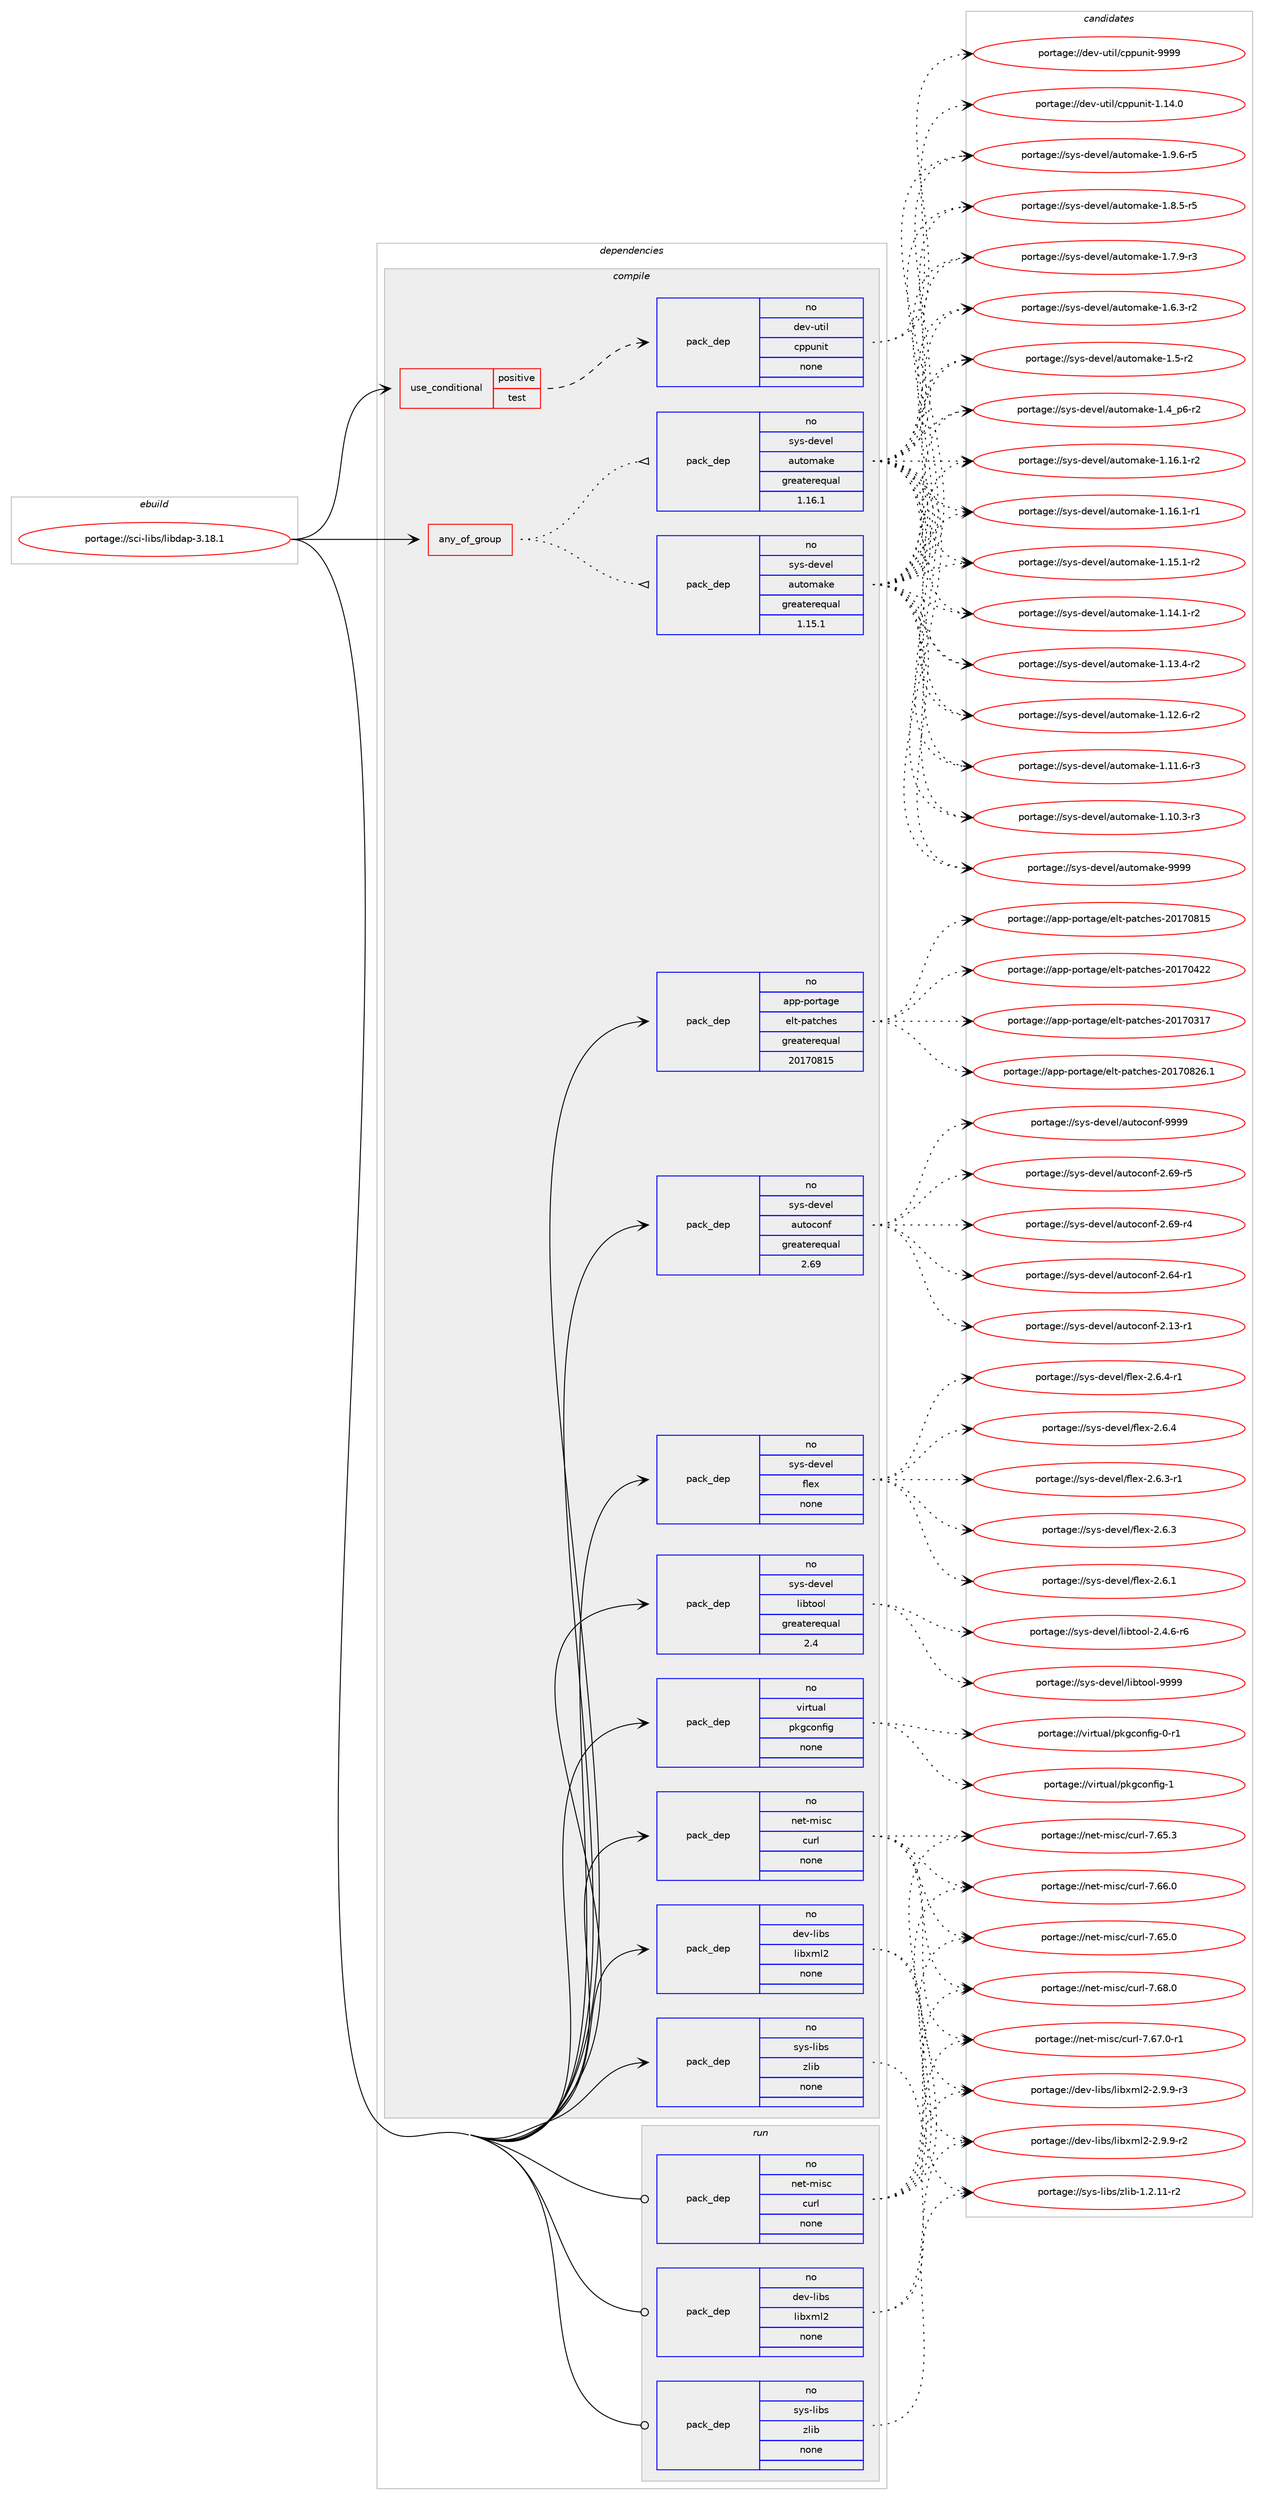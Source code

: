 digraph prolog {

# *************
# Graph options
# *************

newrank=true;
concentrate=true;
compound=true;
graph [rankdir=LR,fontname=Helvetica,fontsize=10,ranksep=1.5];#, ranksep=2.5, nodesep=0.2];
edge  [arrowhead=vee];
node  [fontname=Helvetica,fontsize=10];

# **********
# The ebuild
# **********

subgraph cluster_leftcol {
color=gray;
rank=same;
label=<<i>ebuild</i>>;
id [label="portage://sci-libs/libdap-3.18.1", color=red, width=4, href="../sci-libs/libdap-3.18.1.svg"];
}

# ****************
# The dependencies
# ****************

subgraph cluster_midcol {
color=gray;
label=<<i>dependencies</i>>;
subgraph cluster_compile {
fillcolor="#eeeeee";
style=filled;
label=<<i>compile</i>>;
subgraph any1433 {
dependency88007 [label=<<TABLE BORDER="0" CELLBORDER="1" CELLSPACING="0" CELLPADDING="4"><TR><TD CELLPADDING="10">any_of_group</TD></TR></TABLE>>, shape=none, color=red];subgraph pack68848 {
dependency88008 [label=<<TABLE BORDER="0" CELLBORDER="1" CELLSPACING="0" CELLPADDING="4" WIDTH="220"><TR><TD ROWSPAN="6" CELLPADDING="30">pack_dep</TD></TR><TR><TD WIDTH="110">no</TD></TR><TR><TD>sys-devel</TD></TR><TR><TD>automake</TD></TR><TR><TD>greaterequal</TD></TR><TR><TD>1.16.1</TD></TR></TABLE>>, shape=none, color=blue];
}
dependency88007:e -> dependency88008:w [weight=20,style="dotted",arrowhead="oinv"];
subgraph pack68849 {
dependency88009 [label=<<TABLE BORDER="0" CELLBORDER="1" CELLSPACING="0" CELLPADDING="4" WIDTH="220"><TR><TD ROWSPAN="6" CELLPADDING="30">pack_dep</TD></TR><TR><TD WIDTH="110">no</TD></TR><TR><TD>sys-devel</TD></TR><TR><TD>automake</TD></TR><TR><TD>greaterequal</TD></TR><TR><TD>1.15.1</TD></TR></TABLE>>, shape=none, color=blue];
}
dependency88007:e -> dependency88009:w [weight=20,style="dotted",arrowhead="oinv"];
}
id:e -> dependency88007:w [weight=20,style="solid",arrowhead="vee"];
subgraph cond17642 {
dependency88010 [label=<<TABLE BORDER="0" CELLBORDER="1" CELLSPACING="0" CELLPADDING="4"><TR><TD ROWSPAN="3" CELLPADDING="10">use_conditional</TD></TR><TR><TD>positive</TD></TR><TR><TD>test</TD></TR></TABLE>>, shape=none, color=red];
subgraph pack68850 {
dependency88011 [label=<<TABLE BORDER="0" CELLBORDER="1" CELLSPACING="0" CELLPADDING="4" WIDTH="220"><TR><TD ROWSPAN="6" CELLPADDING="30">pack_dep</TD></TR><TR><TD WIDTH="110">no</TD></TR><TR><TD>dev-util</TD></TR><TR><TD>cppunit</TD></TR><TR><TD>none</TD></TR><TR><TD></TD></TR></TABLE>>, shape=none, color=blue];
}
dependency88010:e -> dependency88011:w [weight=20,style="dashed",arrowhead="vee"];
}
id:e -> dependency88010:w [weight=20,style="solid",arrowhead="vee"];
subgraph pack68851 {
dependency88012 [label=<<TABLE BORDER="0" CELLBORDER="1" CELLSPACING="0" CELLPADDING="4" WIDTH="220"><TR><TD ROWSPAN="6" CELLPADDING="30">pack_dep</TD></TR><TR><TD WIDTH="110">no</TD></TR><TR><TD>app-portage</TD></TR><TR><TD>elt-patches</TD></TR><TR><TD>greaterequal</TD></TR><TR><TD>20170815</TD></TR></TABLE>>, shape=none, color=blue];
}
id:e -> dependency88012:w [weight=20,style="solid",arrowhead="vee"];
subgraph pack68852 {
dependency88013 [label=<<TABLE BORDER="0" CELLBORDER="1" CELLSPACING="0" CELLPADDING="4" WIDTH="220"><TR><TD ROWSPAN="6" CELLPADDING="30">pack_dep</TD></TR><TR><TD WIDTH="110">no</TD></TR><TR><TD>dev-libs</TD></TR><TR><TD>libxml2</TD></TR><TR><TD>none</TD></TR><TR><TD></TD></TR></TABLE>>, shape=none, color=blue];
}
id:e -> dependency88013:w [weight=20,style="solid",arrowhead="vee"];
subgraph pack68853 {
dependency88014 [label=<<TABLE BORDER="0" CELLBORDER="1" CELLSPACING="0" CELLPADDING="4" WIDTH="220"><TR><TD ROWSPAN="6" CELLPADDING="30">pack_dep</TD></TR><TR><TD WIDTH="110">no</TD></TR><TR><TD>net-misc</TD></TR><TR><TD>curl</TD></TR><TR><TD>none</TD></TR><TR><TD></TD></TR></TABLE>>, shape=none, color=blue];
}
id:e -> dependency88014:w [weight=20,style="solid",arrowhead="vee"];
subgraph pack68854 {
dependency88015 [label=<<TABLE BORDER="0" CELLBORDER="1" CELLSPACING="0" CELLPADDING="4" WIDTH="220"><TR><TD ROWSPAN="6" CELLPADDING="30">pack_dep</TD></TR><TR><TD WIDTH="110">no</TD></TR><TR><TD>sys-devel</TD></TR><TR><TD>autoconf</TD></TR><TR><TD>greaterequal</TD></TR><TR><TD>2.69</TD></TR></TABLE>>, shape=none, color=blue];
}
id:e -> dependency88015:w [weight=20,style="solid",arrowhead="vee"];
subgraph pack68855 {
dependency88016 [label=<<TABLE BORDER="0" CELLBORDER="1" CELLSPACING="0" CELLPADDING="4" WIDTH="220"><TR><TD ROWSPAN="6" CELLPADDING="30">pack_dep</TD></TR><TR><TD WIDTH="110">no</TD></TR><TR><TD>sys-devel</TD></TR><TR><TD>flex</TD></TR><TR><TD>none</TD></TR><TR><TD></TD></TR></TABLE>>, shape=none, color=blue];
}
id:e -> dependency88016:w [weight=20,style="solid",arrowhead="vee"];
subgraph pack68856 {
dependency88017 [label=<<TABLE BORDER="0" CELLBORDER="1" CELLSPACING="0" CELLPADDING="4" WIDTH="220"><TR><TD ROWSPAN="6" CELLPADDING="30">pack_dep</TD></TR><TR><TD WIDTH="110">no</TD></TR><TR><TD>sys-devel</TD></TR><TR><TD>libtool</TD></TR><TR><TD>greaterequal</TD></TR><TR><TD>2.4</TD></TR></TABLE>>, shape=none, color=blue];
}
id:e -> dependency88017:w [weight=20,style="solid",arrowhead="vee"];
subgraph pack68857 {
dependency88018 [label=<<TABLE BORDER="0" CELLBORDER="1" CELLSPACING="0" CELLPADDING="4" WIDTH="220"><TR><TD ROWSPAN="6" CELLPADDING="30">pack_dep</TD></TR><TR><TD WIDTH="110">no</TD></TR><TR><TD>sys-libs</TD></TR><TR><TD>zlib</TD></TR><TR><TD>none</TD></TR><TR><TD></TD></TR></TABLE>>, shape=none, color=blue];
}
id:e -> dependency88018:w [weight=20,style="solid",arrowhead="vee"];
subgraph pack68858 {
dependency88019 [label=<<TABLE BORDER="0" CELLBORDER="1" CELLSPACING="0" CELLPADDING="4" WIDTH="220"><TR><TD ROWSPAN="6" CELLPADDING="30">pack_dep</TD></TR><TR><TD WIDTH="110">no</TD></TR><TR><TD>virtual</TD></TR><TR><TD>pkgconfig</TD></TR><TR><TD>none</TD></TR><TR><TD></TD></TR></TABLE>>, shape=none, color=blue];
}
id:e -> dependency88019:w [weight=20,style="solid",arrowhead="vee"];
}
subgraph cluster_compileandrun {
fillcolor="#eeeeee";
style=filled;
label=<<i>compile and run</i>>;
}
subgraph cluster_run {
fillcolor="#eeeeee";
style=filled;
label=<<i>run</i>>;
subgraph pack68859 {
dependency88020 [label=<<TABLE BORDER="0" CELLBORDER="1" CELLSPACING="0" CELLPADDING="4" WIDTH="220"><TR><TD ROWSPAN="6" CELLPADDING="30">pack_dep</TD></TR><TR><TD WIDTH="110">no</TD></TR><TR><TD>dev-libs</TD></TR><TR><TD>libxml2</TD></TR><TR><TD>none</TD></TR><TR><TD></TD></TR></TABLE>>, shape=none, color=blue];
}
id:e -> dependency88020:w [weight=20,style="solid",arrowhead="odot"];
subgraph pack68860 {
dependency88021 [label=<<TABLE BORDER="0" CELLBORDER="1" CELLSPACING="0" CELLPADDING="4" WIDTH="220"><TR><TD ROWSPAN="6" CELLPADDING="30">pack_dep</TD></TR><TR><TD WIDTH="110">no</TD></TR><TR><TD>net-misc</TD></TR><TR><TD>curl</TD></TR><TR><TD>none</TD></TR><TR><TD></TD></TR></TABLE>>, shape=none, color=blue];
}
id:e -> dependency88021:w [weight=20,style="solid",arrowhead="odot"];
subgraph pack68861 {
dependency88022 [label=<<TABLE BORDER="0" CELLBORDER="1" CELLSPACING="0" CELLPADDING="4" WIDTH="220"><TR><TD ROWSPAN="6" CELLPADDING="30">pack_dep</TD></TR><TR><TD WIDTH="110">no</TD></TR><TR><TD>sys-libs</TD></TR><TR><TD>zlib</TD></TR><TR><TD>none</TD></TR><TR><TD></TD></TR></TABLE>>, shape=none, color=blue];
}
id:e -> dependency88022:w [weight=20,style="solid",arrowhead="odot"];
}
}

# **************
# The candidates
# **************

subgraph cluster_choices {
rank=same;
color=gray;
label=<<i>candidates</i>>;

subgraph choice68848 {
color=black;
nodesep=1;
choice115121115451001011181011084797117116111109971071014557575757 [label="portage://sys-devel/automake-9999", color=red, width=4,href="../sys-devel/automake-9999.svg"];
choice115121115451001011181011084797117116111109971071014549465746544511453 [label="portage://sys-devel/automake-1.9.6-r5", color=red, width=4,href="../sys-devel/automake-1.9.6-r5.svg"];
choice115121115451001011181011084797117116111109971071014549465646534511453 [label="portage://sys-devel/automake-1.8.5-r5", color=red, width=4,href="../sys-devel/automake-1.8.5-r5.svg"];
choice115121115451001011181011084797117116111109971071014549465546574511451 [label="portage://sys-devel/automake-1.7.9-r3", color=red, width=4,href="../sys-devel/automake-1.7.9-r3.svg"];
choice115121115451001011181011084797117116111109971071014549465446514511450 [label="portage://sys-devel/automake-1.6.3-r2", color=red, width=4,href="../sys-devel/automake-1.6.3-r2.svg"];
choice11512111545100101118101108479711711611110997107101454946534511450 [label="portage://sys-devel/automake-1.5-r2", color=red, width=4,href="../sys-devel/automake-1.5-r2.svg"];
choice115121115451001011181011084797117116111109971071014549465295112544511450 [label="portage://sys-devel/automake-1.4_p6-r2", color=red, width=4,href="../sys-devel/automake-1.4_p6-r2.svg"];
choice11512111545100101118101108479711711611110997107101454946495446494511450 [label="portage://sys-devel/automake-1.16.1-r2", color=red, width=4,href="../sys-devel/automake-1.16.1-r2.svg"];
choice11512111545100101118101108479711711611110997107101454946495446494511449 [label="portage://sys-devel/automake-1.16.1-r1", color=red, width=4,href="../sys-devel/automake-1.16.1-r1.svg"];
choice11512111545100101118101108479711711611110997107101454946495346494511450 [label="portage://sys-devel/automake-1.15.1-r2", color=red, width=4,href="../sys-devel/automake-1.15.1-r2.svg"];
choice11512111545100101118101108479711711611110997107101454946495246494511450 [label="portage://sys-devel/automake-1.14.1-r2", color=red, width=4,href="../sys-devel/automake-1.14.1-r2.svg"];
choice11512111545100101118101108479711711611110997107101454946495146524511450 [label="portage://sys-devel/automake-1.13.4-r2", color=red, width=4,href="../sys-devel/automake-1.13.4-r2.svg"];
choice11512111545100101118101108479711711611110997107101454946495046544511450 [label="portage://sys-devel/automake-1.12.6-r2", color=red, width=4,href="../sys-devel/automake-1.12.6-r2.svg"];
choice11512111545100101118101108479711711611110997107101454946494946544511451 [label="portage://sys-devel/automake-1.11.6-r3", color=red, width=4,href="../sys-devel/automake-1.11.6-r3.svg"];
choice11512111545100101118101108479711711611110997107101454946494846514511451 [label="portage://sys-devel/automake-1.10.3-r3", color=red, width=4,href="../sys-devel/automake-1.10.3-r3.svg"];
dependency88008:e -> choice115121115451001011181011084797117116111109971071014557575757:w [style=dotted,weight="100"];
dependency88008:e -> choice115121115451001011181011084797117116111109971071014549465746544511453:w [style=dotted,weight="100"];
dependency88008:e -> choice115121115451001011181011084797117116111109971071014549465646534511453:w [style=dotted,weight="100"];
dependency88008:e -> choice115121115451001011181011084797117116111109971071014549465546574511451:w [style=dotted,weight="100"];
dependency88008:e -> choice115121115451001011181011084797117116111109971071014549465446514511450:w [style=dotted,weight="100"];
dependency88008:e -> choice11512111545100101118101108479711711611110997107101454946534511450:w [style=dotted,weight="100"];
dependency88008:e -> choice115121115451001011181011084797117116111109971071014549465295112544511450:w [style=dotted,weight="100"];
dependency88008:e -> choice11512111545100101118101108479711711611110997107101454946495446494511450:w [style=dotted,weight="100"];
dependency88008:e -> choice11512111545100101118101108479711711611110997107101454946495446494511449:w [style=dotted,weight="100"];
dependency88008:e -> choice11512111545100101118101108479711711611110997107101454946495346494511450:w [style=dotted,weight="100"];
dependency88008:e -> choice11512111545100101118101108479711711611110997107101454946495246494511450:w [style=dotted,weight="100"];
dependency88008:e -> choice11512111545100101118101108479711711611110997107101454946495146524511450:w [style=dotted,weight="100"];
dependency88008:e -> choice11512111545100101118101108479711711611110997107101454946495046544511450:w [style=dotted,weight="100"];
dependency88008:e -> choice11512111545100101118101108479711711611110997107101454946494946544511451:w [style=dotted,weight="100"];
dependency88008:e -> choice11512111545100101118101108479711711611110997107101454946494846514511451:w [style=dotted,weight="100"];
}
subgraph choice68849 {
color=black;
nodesep=1;
choice115121115451001011181011084797117116111109971071014557575757 [label="portage://sys-devel/automake-9999", color=red, width=4,href="../sys-devel/automake-9999.svg"];
choice115121115451001011181011084797117116111109971071014549465746544511453 [label="portage://sys-devel/automake-1.9.6-r5", color=red, width=4,href="../sys-devel/automake-1.9.6-r5.svg"];
choice115121115451001011181011084797117116111109971071014549465646534511453 [label="portage://sys-devel/automake-1.8.5-r5", color=red, width=4,href="../sys-devel/automake-1.8.5-r5.svg"];
choice115121115451001011181011084797117116111109971071014549465546574511451 [label="portage://sys-devel/automake-1.7.9-r3", color=red, width=4,href="../sys-devel/automake-1.7.9-r3.svg"];
choice115121115451001011181011084797117116111109971071014549465446514511450 [label="portage://sys-devel/automake-1.6.3-r2", color=red, width=4,href="../sys-devel/automake-1.6.3-r2.svg"];
choice11512111545100101118101108479711711611110997107101454946534511450 [label="portage://sys-devel/automake-1.5-r2", color=red, width=4,href="../sys-devel/automake-1.5-r2.svg"];
choice115121115451001011181011084797117116111109971071014549465295112544511450 [label="portage://sys-devel/automake-1.4_p6-r2", color=red, width=4,href="../sys-devel/automake-1.4_p6-r2.svg"];
choice11512111545100101118101108479711711611110997107101454946495446494511450 [label="portage://sys-devel/automake-1.16.1-r2", color=red, width=4,href="../sys-devel/automake-1.16.1-r2.svg"];
choice11512111545100101118101108479711711611110997107101454946495446494511449 [label="portage://sys-devel/automake-1.16.1-r1", color=red, width=4,href="../sys-devel/automake-1.16.1-r1.svg"];
choice11512111545100101118101108479711711611110997107101454946495346494511450 [label="portage://sys-devel/automake-1.15.1-r2", color=red, width=4,href="../sys-devel/automake-1.15.1-r2.svg"];
choice11512111545100101118101108479711711611110997107101454946495246494511450 [label="portage://sys-devel/automake-1.14.1-r2", color=red, width=4,href="../sys-devel/automake-1.14.1-r2.svg"];
choice11512111545100101118101108479711711611110997107101454946495146524511450 [label="portage://sys-devel/automake-1.13.4-r2", color=red, width=4,href="../sys-devel/automake-1.13.4-r2.svg"];
choice11512111545100101118101108479711711611110997107101454946495046544511450 [label="portage://sys-devel/automake-1.12.6-r2", color=red, width=4,href="../sys-devel/automake-1.12.6-r2.svg"];
choice11512111545100101118101108479711711611110997107101454946494946544511451 [label="portage://sys-devel/automake-1.11.6-r3", color=red, width=4,href="../sys-devel/automake-1.11.6-r3.svg"];
choice11512111545100101118101108479711711611110997107101454946494846514511451 [label="portage://sys-devel/automake-1.10.3-r3", color=red, width=4,href="../sys-devel/automake-1.10.3-r3.svg"];
dependency88009:e -> choice115121115451001011181011084797117116111109971071014557575757:w [style=dotted,weight="100"];
dependency88009:e -> choice115121115451001011181011084797117116111109971071014549465746544511453:w [style=dotted,weight="100"];
dependency88009:e -> choice115121115451001011181011084797117116111109971071014549465646534511453:w [style=dotted,weight="100"];
dependency88009:e -> choice115121115451001011181011084797117116111109971071014549465546574511451:w [style=dotted,weight="100"];
dependency88009:e -> choice115121115451001011181011084797117116111109971071014549465446514511450:w [style=dotted,weight="100"];
dependency88009:e -> choice11512111545100101118101108479711711611110997107101454946534511450:w [style=dotted,weight="100"];
dependency88009:e -> choice115121115451001011181011084797117116111109971071014549465295112544511450:w [style=dotted,weight="100"];
dependency88009:e -> choice11512111545100101118101108479711711611110997107101454946495446494511450:w [style=dotted,weight="100"];
dependency88009:e -> choice11512111545100101118101108479711711611110997107101454946495446494511449:w [style=dotted,weight="100"];
dependency88009:e -> choice11512111545100101118101108479711711611110997107101454946495346494511450:w [style=dotted,weight="100"];
dependency88009:e -> choice11512111545100101118101108479711711611110997107101454946495246494511450:w [style=dotted,weight="100"];
dependency88009:e -> choice11512111545100101118101108479711711611110997107101454946495146524511450:w [style=dotted,weight="100"];
dependency88009:e -> choice11512111545100101118101108479711711611110997107101454946495046544511450:w [style=dotted,weight="100"];
dependency88009:e -> choice11512111545100101118101108479711711611110997107101454946494946544511451:w [style=dotted,weight="100"];
dependency88009:e -> choice11512111545100101118101108479711711611110997107101454946494846514511451:w [style=dotted,weight="100"];
}
subgraph choice68850 {
color=black;
nodesep=1;
choice1001011184511711610510847991121121171101051164557575757 [label="portage://dev-util/cppunit-9999", color=red, width=4,href="../dev-util/cppunit-9999.svg"];
choice10010111845117116105108479911211211711010511645494649524648 [label="portage://dev-util/cppunit-1.14.0", color=red, width=4,href="../dev-util/cppunit-1.14.0.svg"];
dependency88011:e -> choice1001011184511711610510847991121121171101051164557575757:w [style=dotted,weight="100"];
dependency88011:e -> choice10010111845117116105108479911211211711010511645494649524648:w [style=dotted,weight="100"];
}
subgraph choice68851 {
color=black;
nodesep=1;
choice971121124511211111411697103101471011081164511297116991041011154550484955485650544649 [label="portage://app-portage/elt-patches-20170826.1", color=red, width=4,href="../app-portage/elt-patches-20170826.1.svg"];
choice97112112451121111141169710310147101108116451129711699104101115455048495548564953 [label="portage://app-portage/elt-patches-20170815", color=red, width=4,href="../app-portage/elt-patches-20170815.svg"];
choice97112112451121111141169710310147101108116451129711699104101115455048495548525050 [label="portage://app-portage/elt-patches-20170422", color=red, width=4,href="../app-portage/elt-patches-20170422.svg"];
choice97112112451121111141169710310147101108116451129711699104101115455048495548514955 [label="portage://app-portage/elt-patches-20170317", color=red, width=4,href="../app-portage/elt-patches-20170317.svg"];
dependency88012:e -> choice971121124511211111411697103101471011081164511297116991041011154550484955485650544649:w [style=dotted,weight="100"];
dependency88012:e -> choice97112112451121111141169710310147101108116451129711699104101115455048495548564953:w [style=dotted,weight="100"];
dependency88012:e -> choice97112112451121111141169710310147101108116451129711699104101115455048495548525050:w [style=dotted,weight="100"];
dependency88012:e -> choice97112112451121111141169710310147101108116451129711699104101115455048495548514955:w [style=dotted,weight="100"];
}
subgraph choice68852 {
color=black;
nodesep=1;
choice10010111845108105981154710810598120109108504550465746574511451 [label="portage://dev-libs/libxml2-2.9.9-r3", color=red, width=4,href="../dev-libs/libxml2-2.9.9-r3.svg"];
choice10010111845108105981154710810598120109108504550465746574511450 [label="portage://dev-libs/libxml2-2.9.9-r2", color=red, width=4,href="../dev-libs/libxml2-2.9.9-r2.svg"];
dependency88013:e -> choice10010111845108105981154710810598120109108504550465746574511451:w [style=dotted,weight="100"];
dependency88013:e -> choice10010111845108105981154710810598120109108504550465746574511450:w [style=dotted,weight="100"];
}
subgraph choice68853 {
color=black;
nodesep=1;
choice1101011164510910511599479911711410845554654564648 [label="portage://net-misc/curl-7.68.0", color=red, width=4,href="../net-misc/curl-7.68.0.svg"];
choice11010111645109105115994799117114108455546545546484511449 [label="portage://net-misc/curl-7.67.0-r1", color=red, width=4,href="../net-misc/curl-7.67.0-r1.svg"];
choice1101011164510910511599479911711410845554654544648 [label="portage://net-misc/curl-7.66.0", color=red, width=4,href="../net-misc/curl-7.66.0.svg"];
choice1101011164510910511599479911711410845554654534651 [label="portage://net-misc/curl-7.65.3", color=red, width=4,href="../net-misc/curl-7.65.3.svg"];
choice1101011164510910511599479911711410845554654534648 [label="portage://net-misc/curl-7.65.0", color=red, width=4,href="../net-misc/curl-7.65.0.svg"];
dependency88014:e -> choice1101011164510910511599479911711410845554654564648:w [style=dotted,weight="100"];
dependency88014:e -> choice11010111645109105115994799117114108455546545546484511449:w [style=dotted,weight="100"];
dependency88014:e -> choice1101011164510910511599479911711410845554654544648:w [style=dotted,weight="100"];
dependency88014:e -> choice1101011164510910511599479911711410845554654534651:w [style=dotted,weight="100"];
dependency88014:e -> choice1101011164510910511599479911711410845554654534648:w [style=dotted,weight="100"];
}
subgraph choice68854 {
color=black;
nodesep=1;
choice115121115451001011181011084797117116111991111101024557575757 [label="portage://sys-devel/autoconf-9999", color=red, width=4,href="../sys-devel/autoconf-9999.svg"];
choice1151211154510010111810110847971171161119911111010245504654574511453 [label="portage://sys-devel/autoconf-2.69-r5", color=red, width=4,href="../sys-devel/autoconf-2.69-r5.svg"];
choice1151211154510010111810110847971171161119911111010245504654574511452 [label="portage://sys-devel/autoconf-2.69-r4", color=red, width=4,href="../sys-devel/autoconf-2.69-r4.svg"];
choice1151211154510010111810110847971171161119911111010245504654524511449 [label="portage://sys-devel/autoconf-2.64-r1", color=red, width=4,href="../sys-devel/autoconf-2.64-r1.svg"];
choice1151211154510010111810110847971171161119911111010245504649514511449 [label="portage://sys-devel/autoconf-2.13-r1", color=red, width=4,href="../sys-devel/autoconf-2.13-r1.svg"];
dependency88015:e -> choice115121115451001011181011084797117116111991111101024557575757:w [style=dotted,weight="100"];
dependency88015:e -> choice1151211154510010111810110847971171161119911111010245504654574511453:w [style=dotted,weight="100"];
dependency88015:e -> choice1151211154510010111810110847971171161119911111010245504654574511452:w [style=dotted,weight="100"];
dependency88015:e -> choice1151211154510010111810110847971171161119911111010245504654524511449:w [style=dotted,weight="100"];
dependency88015:e -> choice1151211154510010111810110847971171161119911111010245504649514511449:w [style=dotted,weight="100"];
}
subgraph choice68855 {
color=black;
nodesep=1;
choice11512111545100101118101108471021081011204550465446524511449 [label="portage://sys-devel/flex-2.6.4-r1", color=red, width=4,href="../sys-devel/flex-2.6.4-r1.svg"];
choice1151211154510010111810110847102108101120455046544652 [label="portage://sys-devel/flex-2.6.4", color=red, width=4,href="../sys-devel/flex-2.6.4.svg"];
choice11512111545100101118101108471021081011204550465446514511449 [label="portage://sys-devel/flex-2.6.3-r1", color=red, width=4,href="../sys-devel/flex-2.6.3-r1.svg"];
choice1151211154510010111810110847102108101120455046544651 [label="portage://sys-devel/flex-2.6.3", color=red, width=4,href="../sys-devel/flex-2.6.3.svg"];
choice1151211154510010111810110847102108101120455046544649 [label="portage://sys-devel/flex-2.6.1", color=red, width=4,href="../sys-devel/flex-2.6.1.svg"];
dependency88016:e -> choice11512111545100101118101108471021081011204550465446524511449:w [style=dotted,weight="100"];
dependency88016:e -> choice1151211154510010111810110847102108101120455046544652:w [style=dotted,weight="100"];
dependency88016:e -> choice11512111545100101118101108471021081011204550465446514511449:w [style=dotted,weight="100"];
dependency88016:e -> choice1151211154510010111810110847102108101120455046544651:w [style=dotted,weight="100"];
dependency88016:e -> choice1151211154510010111810110847102108101120455046544649:w [style=dotted,weight="100"];
}
subgraph choice68856 {
color=black;
nodesep=1;
choice1151211154510010111810110847108105981161111111084557575757 [label="portage://sys-devel/libtool-9999", color=red, width=4,href="../sys-devel/libtool-9999.svg"];
choice1151211154510010111810110847108105981161111111084550465246544511454 [label="portage://sys-devel/libtool-2.4.6-r6", color=red, width=4,href="../sys-devel/libtool-2.4.6-r6.svg"];
dependency88017:e -> choice1151211154510010111810110847108105981161111111084557575757:w [style=dotted,weight="100"];
dependency88017:e -> choice1151211154510010111810110847108105981161111111084550465246544511454:w [style=dotted,weight="100"];
}
subgraph choice68857 {
color=black;
nodesep=1;
choice11512111545108105981154712210810598454946504649494511450 [label="portage://sys-libs/zlib-1.2.11-r2", color=red, width=4,href="../sys-libs/zlib-1.2.11-r2.svg"];
dependency88018:e -> choice11512111545108105981154712210810598454946504649494511450:w [style=dotted,weight="100"];
}
subgraph choice68858 {
color=black;
nodesep=1;
choice1181051141161179710847112107103991111101021051034549 [label="portage://virtual/pkgconfig-1", color=red, width=4,href="../virtual/pkgconfig-1.svg"];
choice11810511411611797108471121071039911111010210510345484511449 [label="portage://virtual/pkgconfig-0-r1", color=red, width=4,href="../virtual/pkgconfig-0-r1.svg"];
dependency88019:e -> choice1181051141161179710847112107103991111101021051034549:w [style=dotted,weight="100"];
dependency88019:e -> choice11810511411611797108471121071039911111010210510345484511449:w [style=dotted,weight="100"];
}
subgraph choice68859 {
color=black;
nodesep=1;
choice10010111845108105981154710810598120109108504550465746574511451 [label="portage://dev-libs/libxml2-2.9.9-r3", color=red, width=4,href="../dev-libs/libxml2-2.9.9-r3.svg"];
choice10010111845108105981154710810598120109108504550465746574511450 [label="portage://dev-libs/libxml2-2.9.9-r2", color=red, width=4,href="../dev-libs/libxml2-2.9.9-r2.svg"];
dependency88020:e -> choice10010111845108105981154710810598120109108504550465746574511451:w [style=dotted,weight="100"];
dependency88020:e -> choice10010111845108105981154710810598120109108504550465746574511450:w [style=dotted,weight="100"];
}
subgraph choice68860 {
color=black;
nodesep=1;
choice1101011164510910511599479911711410845554654564648 [label="portage://net-misc/curl-7.68.0", color=red, width=4,href="../net-misc/curl-7.68.0.svg"];
choice11010111645109105115994799117114108455546545546484511449 [label="portage://net-misc/curl-7.67.0-r1", color=red, width=4,href="../net-misc/curl-7.67.0-r1.svg"];
choice1101011164510910511599479911711410845554654544648 [label="portage://net-misc/curl-7.66.0", color=red, width=4,href="../net-misc/curl-7.66.0.svg"];
choice1101011164510910511599479911711410845554654534651 [label="portage://net-misc/curl-7.65.3", color=red, width=4,href="../net-misc/curl-7.65.3.svg"];
choice1101011164510910511599479911711410845554654534648 [label="portage://net-misc/curl-7.65.0", color=red, width=4,href="../net-misc/curl-7.65.0.svg"];
dependency88021:e -> choice1101011164510910511599479911711410845554654564648:w [style=dotted,weight="100"];
dependency88021:e -> choice11010111645109105115994799117114108455546545546484511449:w [style=dotted,weight="100"];
dependency88021:e -> choice1101011164510910511599479911711410845554654544648:w [style=dotted,weight="100"];
dependency88021:e -> choice1101011164510910511599479911711410845554654534651:w [style=dotted,weight="100"];
dependency88021:e -> choice1101011164510910511599479911711410845554654534648:w [style=dotted,weight="100"];
}
subgraph choice68861 {
color=black;
nodesep=1;
choice11512111545108105981154712210810598454946504649494511450 [label="portage://sys-libs/zlib-1.2.11-r2", color=red, width=4,href="../sys-libs/zlib-1.2.11-r2.svg"];
dependency88022:e -> choice11512111545108105981154712210810598454946504649494511450:w [style=dotted,weight="100"];
}
}

}
